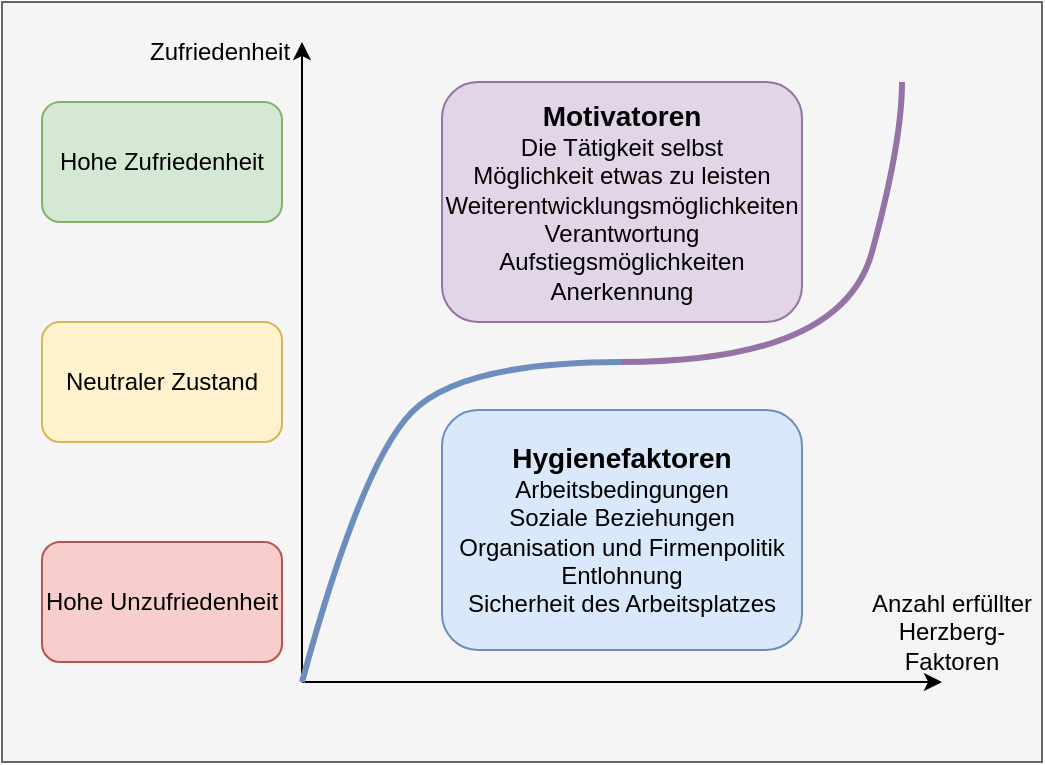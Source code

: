 <mxfile version="20.4.0" type="github">
  <diagram id="uczUBA8_z0O93UVRRs5l" name="Page-1">
    <mxGraphModel dx="1788" dy="539" grid="1" gridSize="10" guides="1" tooltips="1" connect="1" arrows="1" fold="1" page="1" pageScale="1" pageWidth="827" pageHeight="1169" math="0" shadow="0">
      <root>
        <mxCell id="0" />
        <mxCell id="1" parent="0" />
        <mxCell id="PtUw6m8xhyBdWcHQlaFT-12" value="" style="rounded=0;whiteSpace=wrap;html=1;fontSize=12;fillColor=#f5f5f5;fontColor=#333333;strokeColor=#666666;" vertex="1" parent="1">
          <mxGeometry x="-70" y="260" width="520" height="380" as="geometry" />
        </mxCell>
        <mxCell id="PtUw6m8xhyBdWcHQlaFT-4" value="" style="endArrow=classic;html=1;rounded=0;entryX=0.1;entryY=0;entryDx=0;entryDy=0;entryPerimeter=0;" edge="1" parent="1">
          <mxGeometry width="50" height="50" relative="1" as="geometry">
            <mxPoint x="80" y="600" as="sourcePoint" />
            <mxPoint x="80" y="280" as="targetPoint" />
          </mxGeometry>
        </mxCell>
        <mxCell id="PtUw6m8xhyBdWcHQlaFT-5" value="" style="endArrow=classic;html=1;rounded=0;" edge="1" parent="1">
          <mxGeometry width="50" height="50" relative="1" as="geometry">
            <mxPoint x="80" y="600" as="sourcePoint" />
            <mxPoint x="400" y="600" as="targetPoint" />
          </mxGeometry>
        </mxCell>
        <mxCell id="PtUw6m8xhyBdWcHQlaFT-6" value="Hohe Unzufriedenheit" style="rounded=1;whiteSpace=wrap;html=1;fillColor=#f8cecc;strokeColor=#b85450;" vertex="1" parent="1">
          <mxGeometry x="-50" y="530" width="120" height="60" as="geometry" />
        </mxCell>
        <mxCell id="PtUw6m8xhyBdWcHQlaFT-7" value="Neutraler Zustand" style="rounded=1;whiteSpace=wrap;html=1;fillColor=#fff2cc;strokeColor=#d6b656;" vertex="1" parent="1">
          <mxGeometry x="-50" y="420" width="120" height="60" as="geometry" />
        </mxCell>
        <mxCell id="PtUw6m8xhyBdWcHQlaFT-8" value="Hohe Zufriedenheit" style="rounded=1;whiteSpace=wrap;html=1;fillColor=#d5e8d4;strokeColor=#82b366;" vertex="1" parent="1">
          <mxGeometry x="-50" y="310" width="120" height="60" as="geometry" />
        </mxCell>
        <mxCell id="PtUw6m8xhyBdWcHQlaFT-10" value="&lt;div&gt;&lt;font size=&quot;1&quot;&gt;&lt;b style=&quot;font-size: 14px;&quot;&gt;Hygienefaktoren&lt;/b&gt;&lt;/font&gt;&lt;/div&gt;&lt;div&gt;&lt;font style=&quot;font-size: 12px;&quot;&gt;&lt;span style=&quot;&quot;&gt;Arbeitsbedingungen&lt;/span&gt;&lt;/font&gt;&lt;/div&gt;&lt;div&gt;&lt;font style=&quot;font-size: 12px;&quot;&gt;&lt;span style=&quot;&quot;&gt;Soziale Beziehungen&lt;/span&gt;&lt;/font&gt;&lt;/div&gt;&lt;div&gt;&lt;font style=&quot;font-size: 12px;&quot;&gt;&lt;span style=&quot;&quot;&gt;Organisation und Firmenpolitik&lt;/span&gt;&lt;/font&gt;&lt;/div&gt;&lt;div&gt;&lt;font style=&quot;font-size: 12px;&quot;&gt;&lt;span style=&quot;&quot;&gt;Entlohnung&lt;/span&gt;&lt;/font&gt;&lt;/div&gt;&lt;div&gt;&lt;font style=&quot;font-size: 12px;&quot;&gt;&lt;span style=&quot;&quot;&gt;Sicherheit des Arbeitsplatzes&lt;br&gt;&lt;/span&gt;&lt;/font&gt;&lt;/div&gt;" style="rounded=1;whiteSpace=wrap;html=1;fillColor=#dae8fc;strokeColor=#6c8ebf;" vertex="1" parent="1">
          <mxGeometry x="150" y="464" width="180" height="120" as="geometry" />
        </mxCell>
        <mxCell id="PtUw6m8xhyBdWcHQlaFT-11" value="&lt;div&gt;&lt;font size=&quot;1&quot;&gt;&lt;b style=&quot;font-size: 14px;&quot;&gt;Motivatoren&lt;/b&gt;&lt;/font&gt;&lt;/div&gt;Die Tätigkeit selbst&lt;br&gt;&lt;div&gt;&lt;font style=&quot;font-size: 12px;&quot;&gt;&lt;span style=&quot;&quot;&gt;Möglichkeit etwas zu leisten&lt;/span&gt;&lt;/font&gt;&lt;/div&gt;&lt;div&gt;&lt;font style=&quot;font-size: 12px;&quot;&gt;&lt;span style=&quot;&quot;&gt;Weiterentwicklungsmöglichkeiten&lt;/span&gt;&lt;/font&gt;&lt;/div&gt;&lt;div&gt;&lt;font style=&quot;font-size: 12px;&quot;&gt;&lt;span style=&quot;&quot;&gt;Verantwortung&lt;/span&gt;&lt;/font&gt;&lt;/div&gt;&lt;div&gt;&lt;font style=&quot;font-size: 12px;&quot;&gt;&lt;span style=&quot;&quot;&gt;Aufstiegsmöglichkeiten&lt;/span&gt;&lt;/font&gt;&lt;/div&gt;&lt;div&gt;&lt;font style=&quot;font-size: 12px;&quot;&gt;&lt;span style=&quot;&quot;&gt;Anerkennung&lt;br&gt;&lt;/span&gt;&lt;/font&gt;&lt;/div&gt;" style="rounded=1;whiteSpace=wrap;html=1;fillColor=#e1d5e7;strokeColor=#9673a6;" vertex="1" parent="1">
          <mxGeometry x="150" y="300" width="180" height="120" as="geometry" />
        </mxCell>
        <mxCell id="PtUw6m8xhyBdWcHQlaFT-14" value="Zufriedenheit" style="text;html=1;strokeColor=none;fillColor=none;align=center;verticalAlign=middle;whiteSpace=wrap;rounded=0;fontSize=12;" vertex="1" parent="1">
          <mxGeometry x="9" y="270" width="60" height="30" as="geometry" />
        </mxCell>
        <mxCell id="PtUw6m8xhyBdWcHQlaFT-16" value="Anzahl erfüllter Herzberg- Faktoren" style="text;html=1;strokeColor=none;fillColor=none;align=center;verticalAlign=middle;whiteSpace=wrap;rounded=0;fontSize=12;" vertex="1" parent="1">
          <mxGeometry x="360" y="560" width="90" height="30" as="geometry" />
        </mxCell>
        <mxCell id="PtUw6m8xhyBdWcHQlaFT-17" value="" style="curved=1;endArrow=none;html=1;rounded=0;strokeWidth=3;fontSize=12;endFill=0;fillColor=#dae8fc;strokeColor=#6c8ebf;" edge="1" parent="1">
          <mxGeometry width="50" height="50" relative="1" as="geometry">
            <mxPoint x="80" y="600" as="sourcePoint" />
            <mxPoint x="240" y="440" as="targetPoint" />
            <Array as="points">
              <mxPoint x="110" y="490" />
              <mxPoint x="160" y="440" />
            </Array>
          </mxGeometry>
        </mxCell>
        <mxCell id="PtUw6m8xhyBdWcHQlaFT-18" value="" style="curved=1;endArrow=none;html=1;rounded=0;strokeWidth=3;fontSize=12;endFill=0;fillColor=#e1d5e7;strokeColor=#9673a6;" edge="1" parent="1">
          <mxGeometry width="50" height="50" relative="1" as="geometry">
            <mxPoint x="240" y="440" as="sourcePoint" />
            <mxPoint x="380" y="300" as="targetPoint" />
            <Array as="points">
              <mxPoint x="350" y="440" />
              <mxPoint x="380" y="330" />
            </Array>
          </mxGeometry>
        </mxCell>
      </root>
    </mxGraphModel>
  </diagram>
</mxfile>
